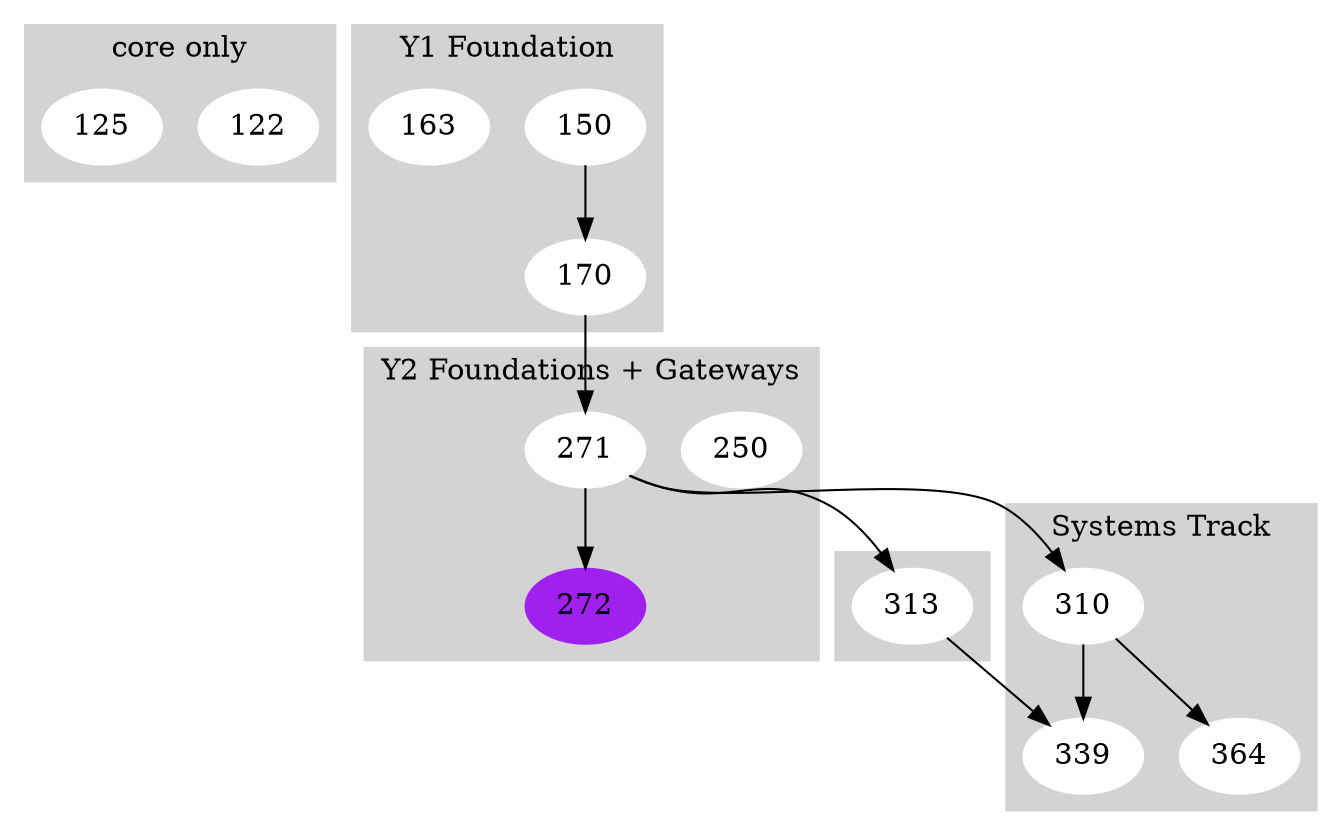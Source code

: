 digraph G {
	compound=true
	subgraph cluster_core {
		node [color=white style=filled]
		style=filled
		color=lightgrey
		122
		125
		label="core only"
	}
	subgraph cluster_foundation_y1 {
		node [color=white style=filled]
		style=filled
		color=lightgrey
		150
		163
		150 -> 170
		label="Y1 Foundation"
	}
	subgraph cluster_year2 {
		node [color=white style=filled]
		style=filled
		color=lightgrey
		250
		271
		272 [color=purple]
		271 -> 272
		label="Y2 Foundations + Gateways"
	}
	subgraph cluster_y3 {
		node [color=white style=filled]
		style=filled
		color=lightgrey
		313
	}
	subgraph cluster_systems {
		node [color=white style=filled]
		style=filled
		color=lightgrey
		271 -> 310
		310 -> 339
		310 -> 364
		313 -> 339
		label="Systems Track"
	}
	170 -> 271
	271 -> 313
}
